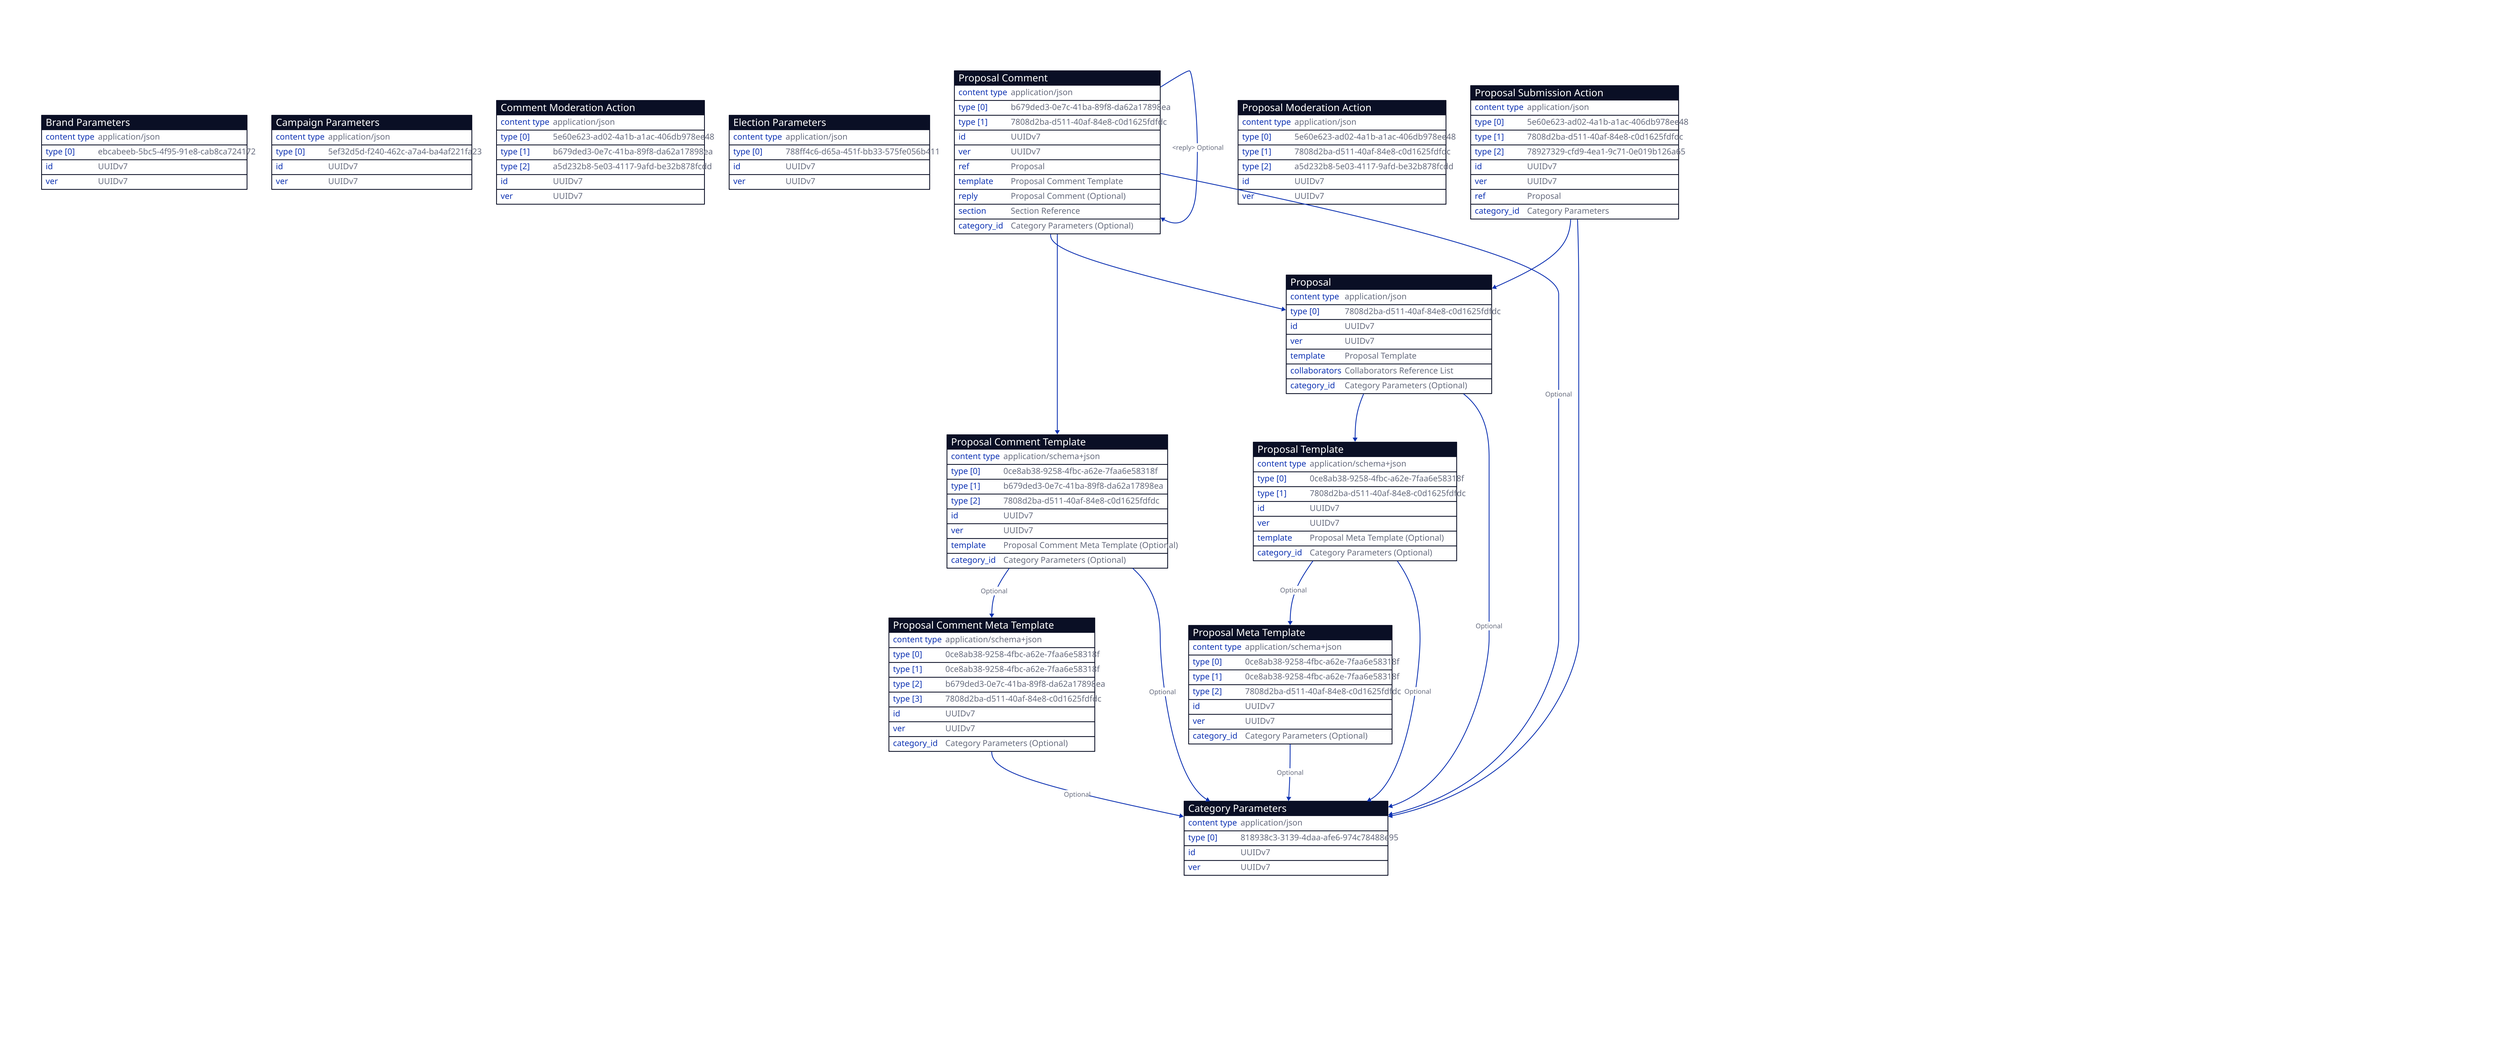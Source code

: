vars: {
  d2-config: {
    layout-engine: elk
    theme-id: 4
    pad: 100
    center: true
  }
}

title: |~md
  # Signed Document Relationship Hierarchy
~| {near: top-center}

copyright: |~md
  ## Copyright

| Copyright | :copyright: 2024-2025 IOG Singapore, All Rights Reserved |
| --- | --- |
| License | This document is licensed under CC-BY-4.0 |
| Created | 2024-12-27 |
| Modified | 2025-04-09 |
| Authors | Alex Pozhylenkov <alex.pozhylenkov@iohk.io> |
| | Steven Johnson <steven.johnson@iohk.io> |

### Changelog

#### 0.01 (2025-04-04)

* First Published Version

#### 0.02 (2025-04-09)

* Add version control changelogs to the specification.
~|  {near: bottom-right}

"Brand Parameters": {
  shape: sql_table
  "content type": application/json
  "type [0]": ebcabeeb-5bc5-4f95-91e8-cab8ca724172
  "id": UUIDv7
  "ver": UUIDv7

}



"Campaign Parameters": {
  shape: sql_table
  "content type": application/json
  "type [0]": 5ef32d5d-f240-462c-a7a4-ba4af221fa23
  "id": UUIDv7
  "ver": UUIDv7

}



"Category Parameters": {
  shape: sql_table
  "content type": application/json
  "type [0]": 818938c3-3139-4daa-afe6-974c78488e95
  "id": UUIDv7
  "ver": UUIDv7

}



"Comment Moderation Action": {
  shape: sql_table
  "content type": application/json
  "type [0]": 5e60e623-ad02-4a1b-a1ac-406db978ee48
  "type [1]": b679ded3-0e7c-41ba-89f8-da62a17898ea
  "type [2]": a5d232b8-5e03-4117-9afd-be32b878fcdd
  "id": UUIDv7
  "ver": UUIDv7

}



"Election Parameters": {
  shape: sql_table
  "content type": application/json
  "type [0]": 788ff4c6-d65a-451f-bb33-575fe056b411
  "id": UUIDv7
  "ver": UUIDv7

}



"Proposal": {
  shape: sql_table
  "content type": application/json
  "type [0]": 7808d2ba-d511-40af-84e8-c0d1625fdfdc
  "id": UUIDv7
  "ver": UUIDv7
  "template": Proposal Template
  "collaborators": Collaborators Reference List
  "category_id": Category Parameters (Optional)

}

"Proposal"."template"->"Proposal Template"
"Proposal"."category_id"->"Category Parameters": Optional


"Proposal Comment": {
  shape: sql_table
  "content type": application/json
  "type [0]": b679ded3-0e7c-41ba-89f8-da62a17898ea
  "type [1]": 7808d2ba-d511-40af-84e8-c0d1625fdfdc
  "id": UUIDv7
  "ver": UUIDv7
  "ref": Proposal
  "template": Proposal Comment Template
  "reply": Proposal Comment (Optional)
  "section": Section Reference
  "category_id": Category Parameters (Optional)

}

"Proposal Comment"."ref"->"Proposal"
"Proposal Comment"."template"->"Proposal Comment Template"
"Proposal Comment"."reply"->"Proposal Comment": <reply> Optional
"Proposal Comment"."category_id"->"Category Parameters": Optional


"Proposal Comment Meta Template": {
  shape: sql_table
  "content type": application/schema+json
  "type [0]": 0ce8ab38-9258-4fbc-a62e-7faa6e58318f
  "type [1]": 0ce8ab38-9258-4fbc-a62e-7faa6e58318f
  "type [2]": b679ded3-0e7c-41ba-89f8-da62a17898ea
  "type [3]": 7808d2ba-d511-40af-84e8-c0d1625fdfdc
  "id": UUIDv7
  "ver": UUIDv7
  "category_id": Category Parameters (Optional)

}

"Proposal Comment Meta Template"."category_id"->"Category Parameters": Optional


"Proposal Comment Template": {
  shape: sql_table
  "content type": application/schema+json
  "type [0]": 0ce8ab38-9258-4fbc-a62e-7faa6e58318f
  "type [1]": b679ded3-0e7c-41ba-89f8-da62a17898ea
  "type [2]": 7808d2ba-d511-40af-84e8-c0d1625fdfdc
  "id": UUIDv7
  "ver": UUIDv7
  "template": Proposal Comment Meta Template (Optional)
  "category_id": Category Parameters (Optional)

}

"Proposal Comment Template"."template"->"Proposal Comment Meta Template": Optional
"Proposal Comment Template"."category_id"->"Category Parameters": Optional


"Proposal Meta Template": {
  shape: sql_table
  "content type": application/schema+json
  "type [0]": 0ce8ab38-9258-4fbc-a62e-7faa6e58318f
  "type [1]": 0ce8ab38-9258-4fbc-a62e-7faa6e58318f
  "type [2]": 7808d2ba-d511-40af-84e8-c0d1625fdfdc
  "id": UUIDv7
  "ver": UUIDv7
  "category_id": Category Parameters (Optional)

}

"Proposal Meta Template"."category_id"->"Category Parameters": Optional


"Proposal Moderation Action": {
  shape: sql_table
  "content type": application/json
  "type [0]": 5e60e623-ad02-4a1b-a1ac-406db978ee48
  "type [1]": 7808d2ba-d511-40af-84e8-c0d1625fdfdc
  "type [2]": a5d232b8-5e03-4117-9afd-be32b878fcdd
  "id": UUIDv7
  "ver": UUIDv7

}



"Proposal Submission Action": {
  shape: sql_table
  "content type": application/json
  "type [0]": 5e60e623-ad02-4a1b-a1ac-406db978ee48
  "type [1]": 7808d2ba-d511-40af-84e8-c0d1625fdfdc
  "type [2]": 78927329-cfd9-4ea1-9c71-0e019b126a65
  "id": UUIDv7
  "ver": UUIDv7
  "ref": Proposal
  "category_id": Category Parameters

}

"Proposal Submission Action"."ref"->"Proposal"
"Proposal Submission Action"."category_id"->"Category Parameters"


"Proposal Template": {
  shape: sql_table
  "content type": application/schema+json
  "type [0]": 0ce8ab38-9258-4fbc-a62e-7faa6e58318f
  "type [1]": 7808d2ba-d511-40af-84e8-c0d1625fdfdc
  "id": UUIDv7
  "ver": UUIDv7
  "template": Proposal Meta Template (Optional)
  "category_id": Category Parameters (Optional)

}

"Proposal Template"."template"->"Proposal Meta Template": Optional
"Proposal Template"."category_id"->"Category Parameters": Optional
